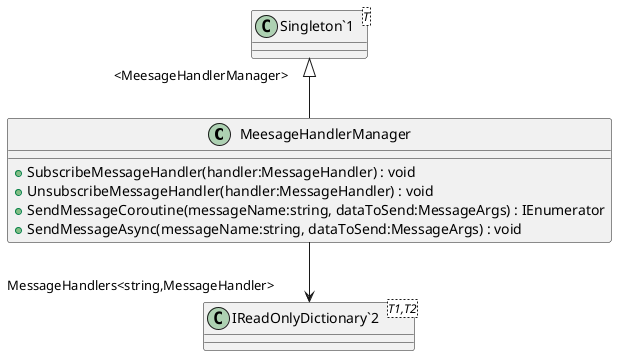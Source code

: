 @startuml
class MeesageHandlerManager {
    + SubscribeMessageHandler(handler:MessageHandler) : void
    + UnsubscribeMessageHandler(handler:MessageHandler) : void
    + SendMessageCoroutine(messageName:string, dataToSend:MessageArgs) : IEnumerator
    + SendMessageAsync(messageName:string, dataToSend:MessageArgs) : void
}
class "Singleton`1"<T> {
}
class "IReadOnlyDictionary`2"<T1,T2> {
}
"Singleton`1" "<MeesageHandlerManager>" <|-- MeesageHandlerManager
MeesageHandlerManager --> "MessageHandlers<string,MessageHandler>" "IReadOnlyDictionary`2"
@enduml
